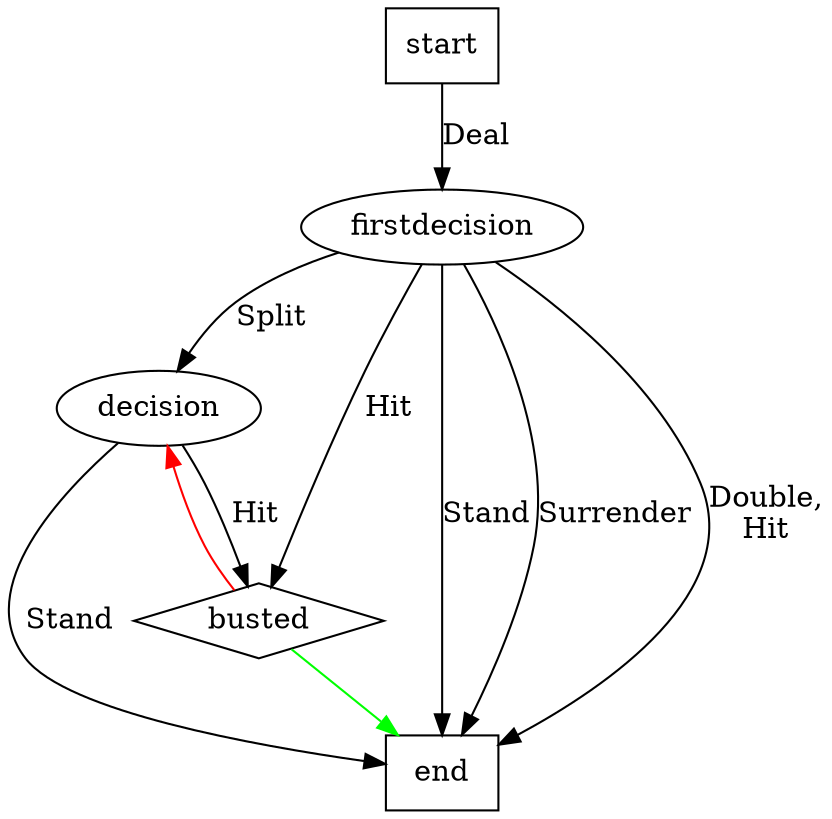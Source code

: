 /* Author: Daniel Tralamazza
 *
 * Blackjack rules (taken from wikipedia)
 */

digraph blackjack {
  start [ shape = box ]
  start -> firstdecision [ label = "Deal" ]

  firstdecision -> decision [ label = "Split" ]
  firstdecision -> busted [ label = "Hit" ]
  firstdecision -> end [ label = "Stand" ]
  firstdecision -> end [ label = "Surrender" ]
  firstdecision -> end [ label = "Double,\nHit" ]
  
  busted [ shape = diamond ]
  busted -> decision [ color = red ]
  busted -> end [ color = green ]

  decision -> busted [ label = "Hit" ]
  decision -> end [ label = "Stand" ]

  end [ shape = box ]
}
